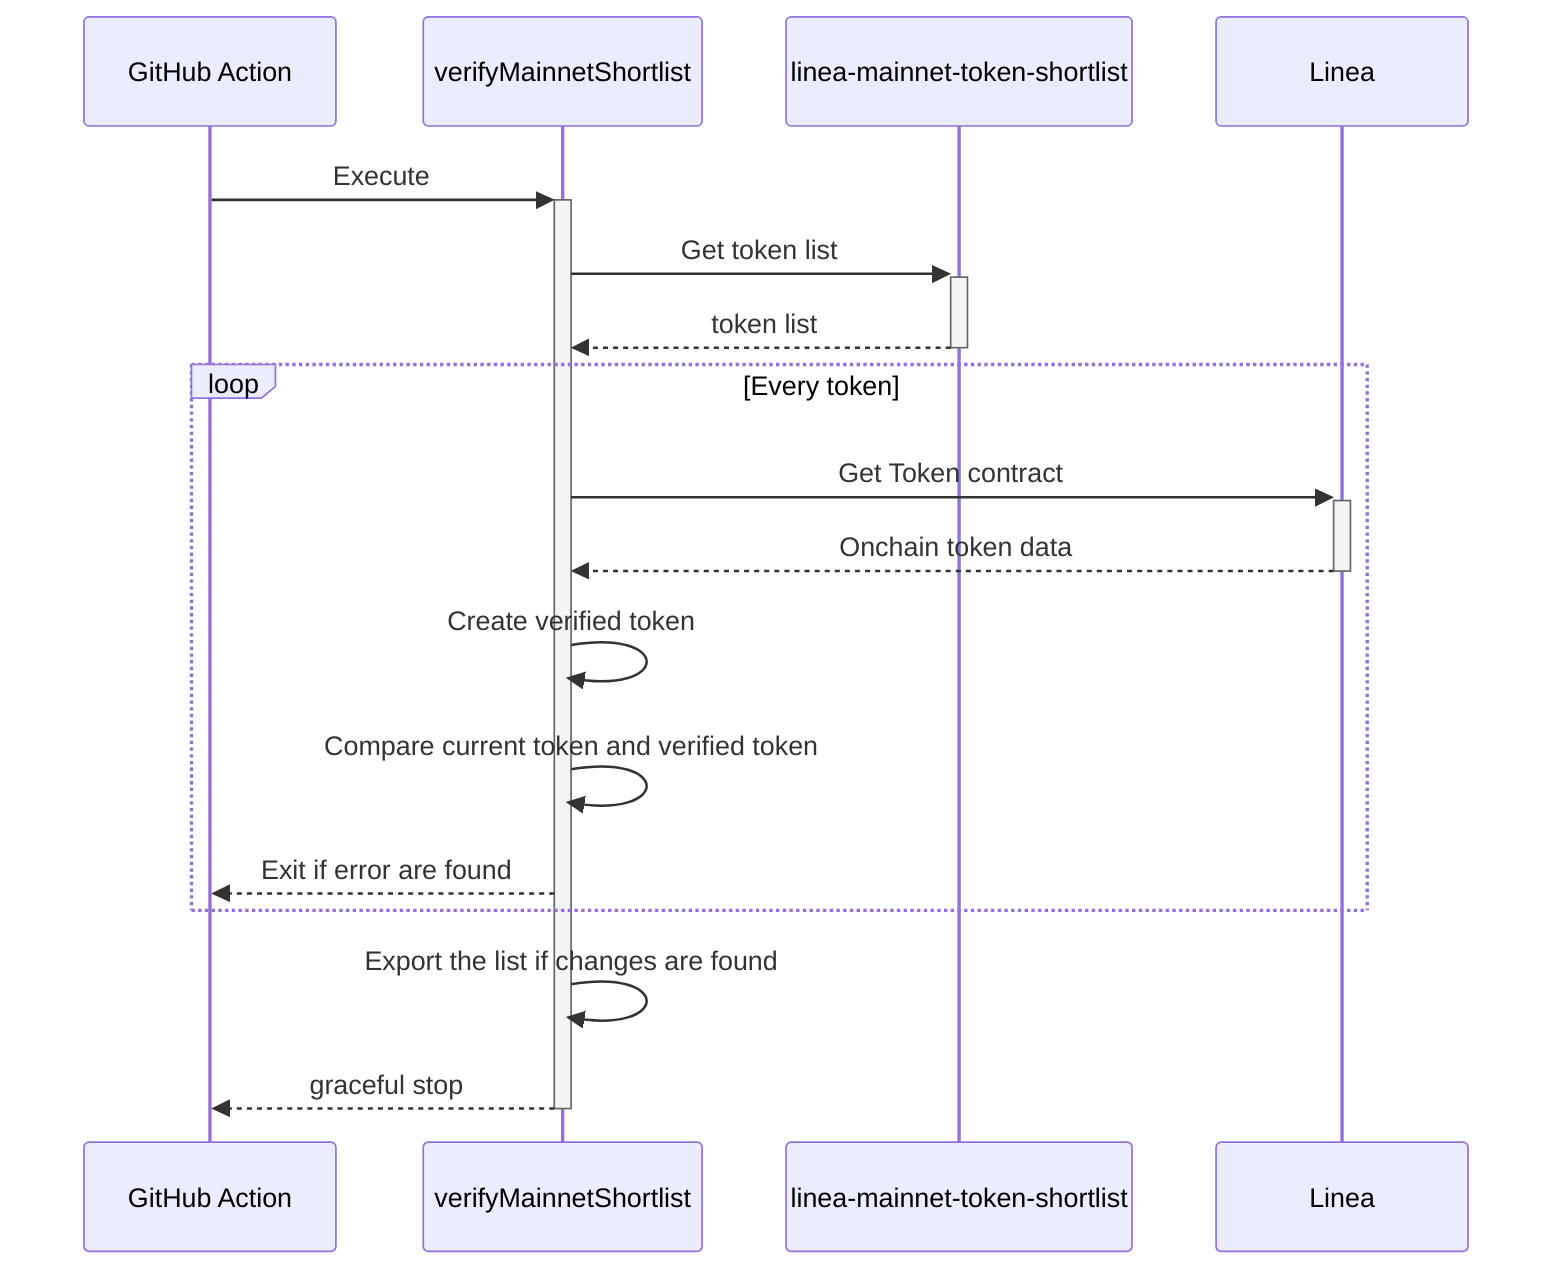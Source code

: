 sequenceDiagram
    GitHub Action->>+verifyMainnetShortlist: Execute
    verifyMainnetShortlist->>+linea-mainnet-token-shortlist: Get token list
    linea-mainnet-token-shortlist-->>-verifyMainnetShortlist: token list

    loop Every token
        verifyMainnetShortlist->>+Linea: Get Token contract
        Linea-->>-verifyMainnetShortlist: Onchain token data
        verifyMainnetShortlist->>verifyMainnetShortlist: Create verified token
        verifyMainnetShortlist->>verifyMainnetShortlist: Compare current token and verified token
        verifyMainnetShortlist-->>GitHub Action: Exit if error are found
        
    end
    verifyMainnetShortlist->>verifyMainnetShortlist: Export the list if changes are found
    verifyMainnetShortlist-->>-GitHub Action: graceful stop
